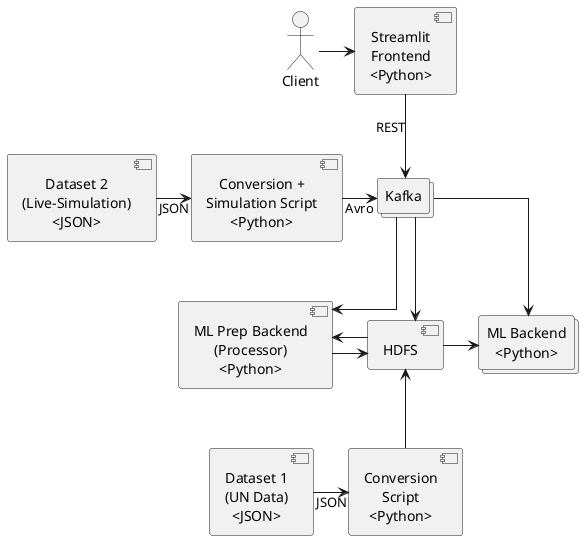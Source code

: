 @startuml
skinparam linetype ortho
skinparam defaultTextAlignment center
skinparam  true
actor Client as client
component "Conversion +\nSimulation Script\n<Python>" as conversionSim
component "Dataset 2\n(Live-Simulation)\n<JSON>" as dataset2
collections "Kafka" as kafka
component HDFS as hdfs
collections "ML Backend\n<Python>" as ml
component "ML Prep Backend\n(Processor)\n<Python>" as mlPrep
component "Dataset 1\n(UN Data)\n<JSON>" as dataset1
component "Conversion\nScript\n<Python>" as conversion
component "Streamlit\nFrontend\n<Python>" as streamlit

client -right-> streamlit
streamlit -down-> kafka: REST
kafka -> ml
kafka -> hdfs
kafka -down-> mlPrep
hdfs -> ml
hdfs -left-> mlPrep
mlPrep -> hdfs
dataset2 -> conversionSim: JSON
conversionSim -right-> kafka: Avro



dataset1 -> conversion: JSON
conversion -up-> hdfs
@enduml